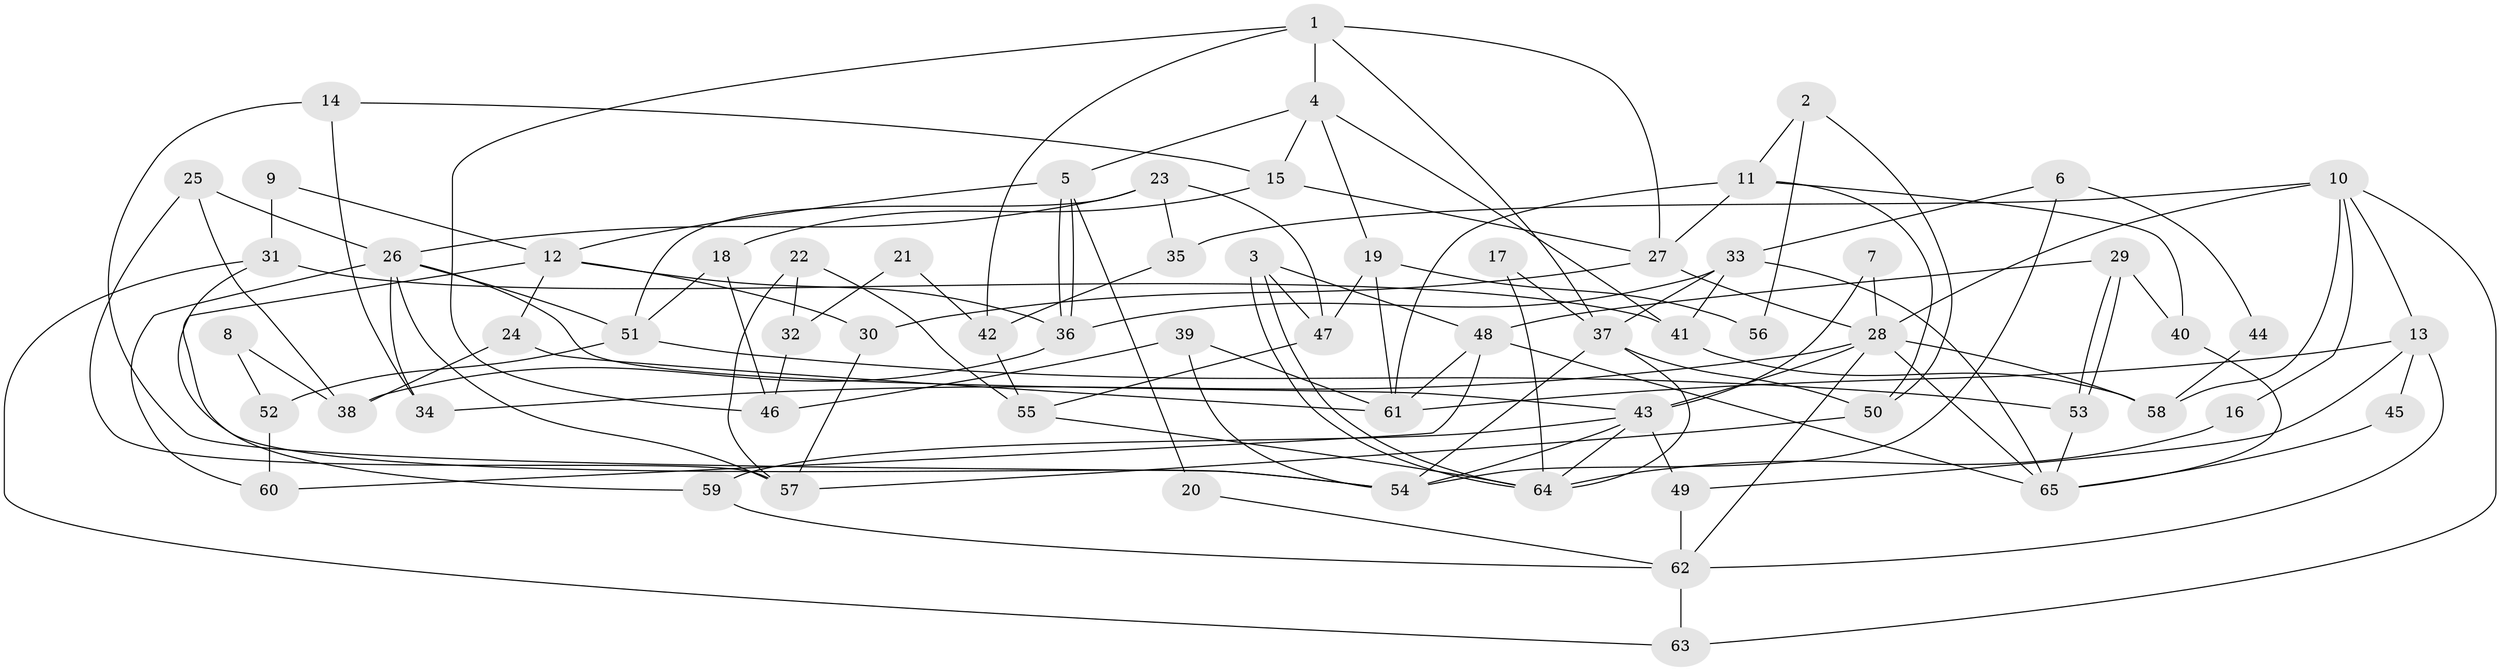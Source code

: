 // coarse degree distribution, {5: 0.2222222222222222, 2: 0.15555555555555556, 4: 0.2, 3: 0.2222222222222222, 6: 0.15555555555555556, 8: 0.022222222222222223, 10: 0.022222222222222223}
// Generated by graph-tools (version 1.1) at 2025/54/03/04/25 21:54:56]
// undirected, 65 vertices, 130 edges
graph export_dot {
graph [start="1"]
  node [color=gray90,style=filled];
  1;
  2;
  3;
  4;
  5;
  6;
  7;
  8;
  9;
  10;
  11;
  12;
  13;
  14;
  15;
  16;
  17;
  18;
  19;
  20;
  21;
  22;
  23;
  24;
  25;
  26;
  27;
  28;
  29;
  30;
  31;
  32;
  33;
  34;
  35;
  36;
  37;
  38;
  39;
  40;
  41;
  42;
  43;
  44;
  45;
  46;
  47;
  48;
  49;
  50;
  51;
  52;
  53;
  54;
  55;
  56;
  57;
  58;
  59;
  60;
  61;
  62;
  63;
  64;
  65;
  1 -- 4;
  1 -- 37;
  1 -- 27;
  1 -- 42;
  1 -- 46;
  2 -- 50;
  2 -- 11;
  2 -- 56;
  3 -- 47;
  3 -- 64;
  3 -- 64;
  3 -- 48;
  4 -- 15;
  4 -- 5;
  4 -- 19;
  4 -- 41;
  5 -- 12;
  5 -- 36;
  5 -- 36;
  5 -- 20;
  6 -- 33;
  6 -- 54;
  6 -- 44;
  7 -- 43;
  7 -- 28;
  8 -- 52;
  8 -- 38;
  9 -- 12;
  9 -- 31;
  10 -- 28;
  10 -- 63;
  10 -- 13;
  10 -- 16;
  10 -- 35;
  10 -- 58;
  11 -- 50;
  11 -- 61;
  11 -- 27;
  11 -- 40;
  12 -- 36;
  12 -- 59;
  12 -- 24;
  12 -- 30;
  13 -- 62;
  13 -- 45;
  13 -- 49;
  13 -- 61;
  14 -- 54;
  14 -- 15;
  14 -- 34;
  15 -- 18;
  15 -- 27;
  16 -- 64;
  17 -- 64;
  17 -- 37;
  18 -- 51;
  18 -- 46;
  19 -- 61;
  19 -- 47;
  19 -- 56;
  20 -- 62;
  21 -- 42;
  21 -- 32;
  22 -- 55;
  22 -- 57;
  22 -- 32;
  23 -- 26;
  23 -- 35;
  23 -- 47;
  23 -- 51;
  24 -- 61;
  24 -- 38;
  25 -- 57;
  25 -- 38;
  25 -- 26;
  26 -- 34;
  26 -- 43;
  26 -- 51;
  26 -- 57;
  26 -- 60;
  27 -- 28;
  27 -- 30;
  28 -- 65;
  28 -- 34;
  28 -- 43;
  28 -- 58;
  28 -- 62;
  29 -- 48;
  29 -- 53;
  29 -- 53;
  29 -- 40;
  30 -- 57;
  31 -- 54;
  31 -- 41;
  31 -- 63;
  32 -- 46;
  33 -- 65;
  33 -- 41;
  33 -- 36;
  33 -- 37;
  35 -- 42;
  36 -- 38;
  37 -- 64;
  37 -- 50;
  37 -- 54;
  39 -- 61;
  39 -- 54;
  39 -- 46;
  40 -- 65;
  41 -- 58;
  42 -- 55;
  43 -- 49;
  43 -- 54;
  43 -- 59;
  43 -- 64;
  44 -- 58;
  45 -- 65;
  47 -- 55;
  48 -- 65;
  48 -- 60;
  48 -- 61;
  49 -- 62;
  50 -- 57;
  51 -- 52;
  51 -- 53;
  52 -- 60;
  53 -- 65;
  55 -- 64;
  59 -- 62;
  62 -- 63;
}
